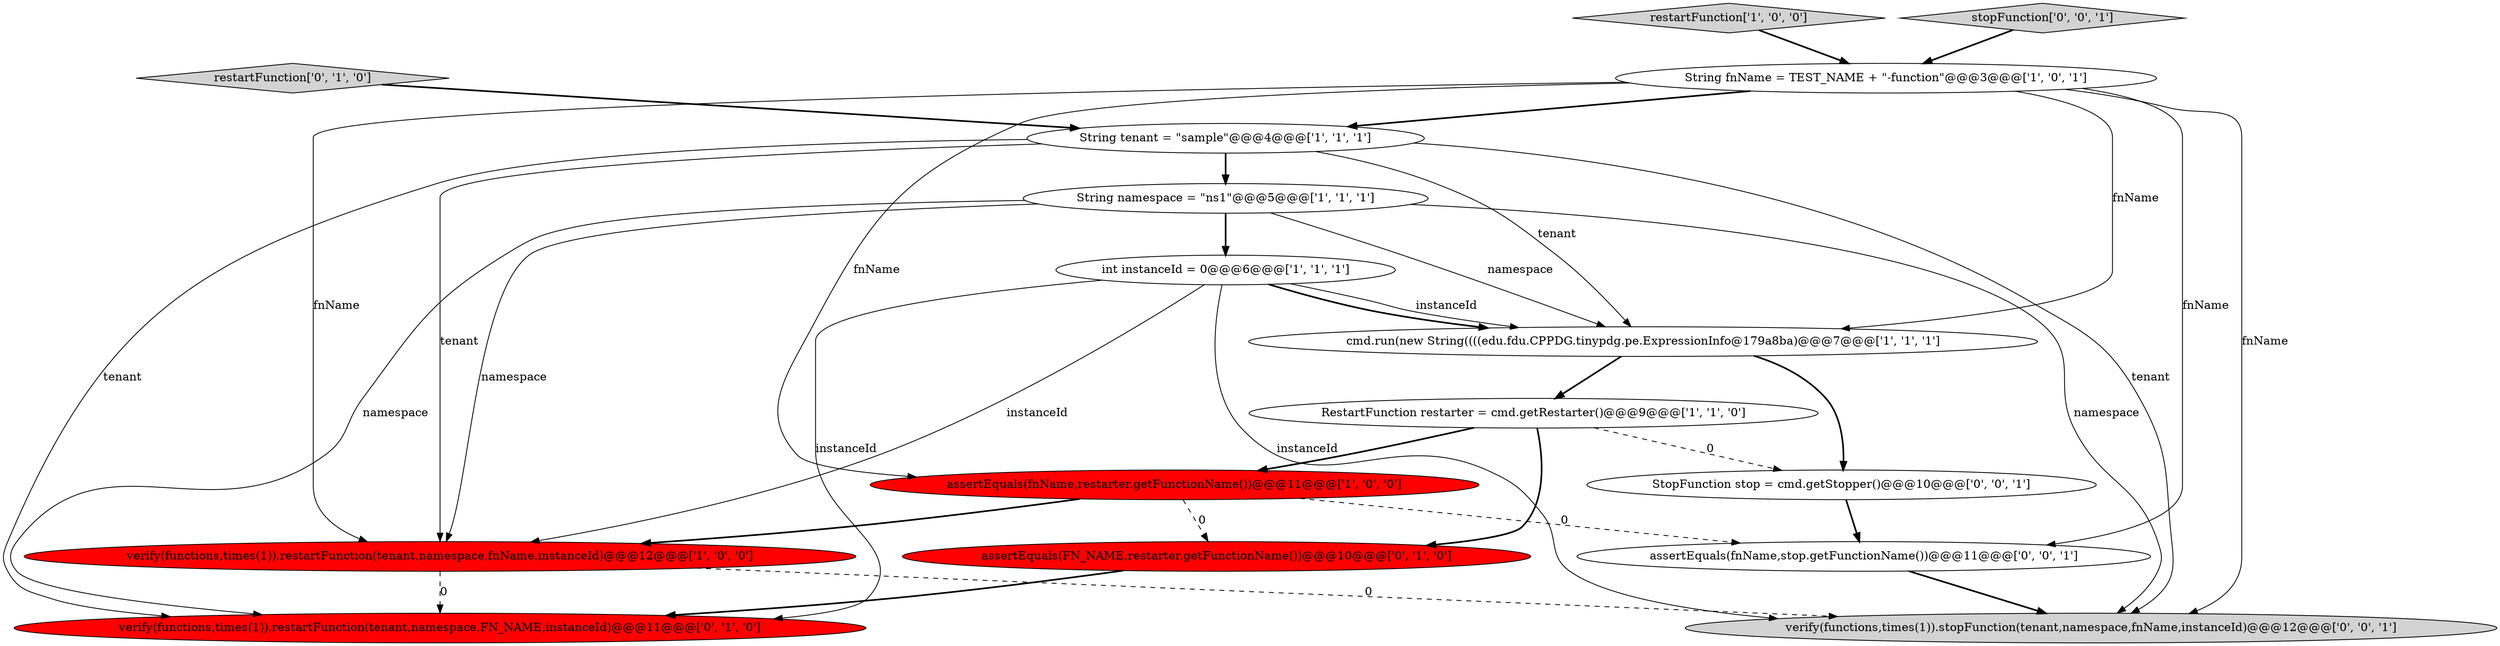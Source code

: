 digraph {
9 [style = filled, label = "restartFunction['0', '1', '0']", fillcolor = lightgray, shape = diamond image = "AAA0AAABBB2BBB"];
0 [style = filled, label = "cmd.run(new String((((edu.fdu.CPPDG.tinypdg.pe.ExpressionInfo@179a8ba)@@@7@@@['1', '1', '1']", fillcolor = white, shape = ellipse image = "AAA0AAABBB1BBB"];
6 [style = filled, label = "int instanceId = 0@@@6@@@['1', '1', '1']", fillcolor = white, shape = ellipse image = "AAA0AAABBB1BBB"];
13 [style = filled, label = "assertEquals(fnName,stop.getFunctionName())@@@11@@@['0', '0', '1']", fillcolor = white, shape = ellipse image = "AAA0AAABBB3BBB"];
15 [style = filled, label = "verify(functions,times(1)).stopFunction(tenant,namespace,fnName,instanceId)@@@12@@@['0', '0', '1']", fillcolor = lightgray, shape = ellipse image = "AAA0AAABBB3BBB"];
3 [style = filled, label = "restartFunction['1', '0', '0']", fillcolor = lightgray, shape = diamond image = "AAA0AAABBB1BBB"];
10 [style = filled, label = "verify(functions,times(1)).restartFunction(tenant,namespace,FN_NAME,instanceId)@@@11@@@['0', '1', '0']", fillcolor = red, shape = ellipse image = "AAA1AAABBB2BBB"];
5 [style = filled, label = "assertEquals(fnName,restarter.getFunctionName())@@@11@@@['1', '0', '0']", fillcolor = red, shape = ellipse image = "AAA1AAABBB1BBB"];
7 [style = filled, label = "verify(functions,times(1)).restartFunction(tenant,namespace,fnName,instanceId)@@@12@@@['1', '0', '0']", fillcolor = red, shape = ellipse image = "AAA1AAABBB1BBB"];
8 [style = filled, label = "String tenant = \"sample\"@@@4@@@['1', '1', '1']", fillcolor = white, shape = ellipse image = "AAA0AAABBB1BBB"];
12 [style = filled, label = "StopFunction stop = cmd.getStopper()@@@10@@@['0', '0', '1']", fillcolor = white, shape = ellipse image = "AAA0AAABBB3BBB"];
11 [style = filled, label = "assertEquals(FN_NAME,restarter.getFunctionName())@@@10@@@['0', '1', '0']", fillcolor = red, shape = ellipse image = "AAA1AAABBB2BBB"];
4 [style = filled, label = "RestartFunction restarter = cmd.getRestarter()@@@9@@@['1', '1', '0']", fillcolor = white, shape = ellipse image = "AAA0AAABBB1BBB"];
1 [style = filled, label = "String fnName = TEST_NAME + \"-function\"@@@3@@@['1', '0', '1']", fillcolor = white, shape = ellipse image = "AAA0AAABBB1BBB"];
14 [style = filled, label = "stopFunction['0', '0', '1']", fillcolor = lightgray, shape = diamond image = "AAA0AAABBB3BBB"];
2 [style = filled, label = "String namespace = \"ns1\"@@@5@@@['1', '1', '1']", fillcolor = white, shape = ellipse image = "AAA0AAABBB1BBB"];
5->13 [style = dashed, label="0"];
1->13 [style = solid, label="fnName"];
8->15 [style = solid, label="tenant"];
1->7 [style = solid, label="fnName"];
1->8 [style = bold, label=""];
3->1 [style = bold, label=""];
1->15 [style = solid, label="fnName"];
2->0 [style = solid, label="namespace"];
2->6 [style = bold, label=""];
8->7 [style = solid, label="tenant"];
0->12 [style = bold, label=""];
2->7 [style = solid, label="namespace"];
6->0 [style = bold, label=""];
6->7 [style = solid, label="instanceId"];
9->8 [style = bold, label=""];
14->1 [style = bold, label=""];
4->12 [style = dashed, label="0"];
2->15 [style = solid, label="namespace"];
12->13 [style = bold, label=""];
8->2 [style = bold, label=""];
5->11 [style = dashed, label="0"];
8->0 [style = solid, label="tenant"];
0->4 [style = bold, label=""];
11->10 [style = bold, label=""];
8->10 [style = solid, label="tenant"];
7->15 [style = dashed, label="0"];
5->7 [style = bold, label=""];
7->10 [style = dashed, label="0"];
13->15 [style = bold, label=""];
6->15 [style = solid, label="instanceId"];
1->5 [style = solid, label="fnName"];
4->11 [style = bold, label=""];
6->10 [style = solid, label="instanceId"];
4->5 [style = bold, label=""];
2->10 [style = solid, label="namespace"];
1->0 [style = solid, label="fnName"];
6->0 [style = solid, label="instanceId"];
}

